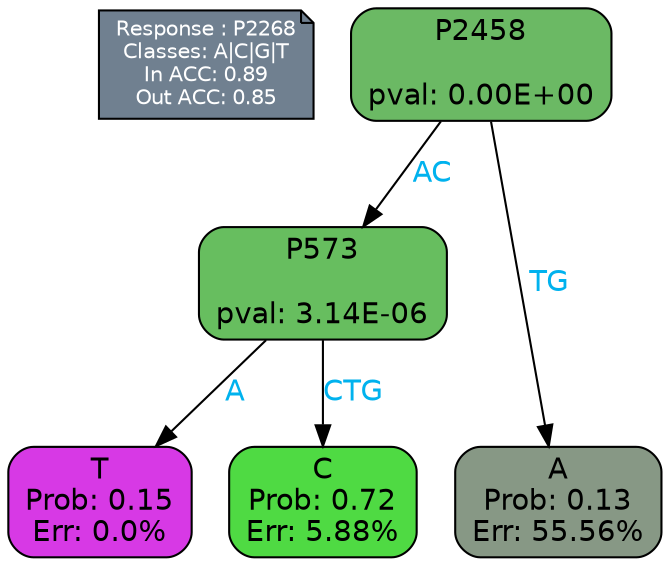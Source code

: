digraph Tree {
node [shape=box, style="filled, rounded", color="black", fontname=helvetica] ;
graph [ranksep=equally, splines=polylines, bgcolor=transparent, dpi=600] ;
edge [fontname=helvetica] ;
LEGEND [label="Response : P2268
Classes: A|C|G|T
In ACC: 0.89
Out ACC: 0.85
",shape=note,align=left,style=filled,fillcolor="slategray",fontcolor="white",fontsize=10];1 [label="P2458

pval: 0.00E+00", fillcolor="#6bb964"] ;
2 [label="P573

pval: 3.14E-06", fillcolor="#67be5f"] ;
3 [label="T
Prob: 0.15
Err: 0.0%", fillcolor="#d739e5"] ;
4 [label="C
Prob: 0.72
Err: 5.88%", fillcolor="#4fda43"] ;
5 [label="A
Prob: 0.13
Err: 55.56%", fillcolor="#879885"] ;
1 -> 2 [label="AC",fontcolor=deepskyblue2] ;
1 -> 5 [label="TG",fontcolor=deepskyblue2] ;
2 -> 3 [label="A",fontcolor=deepskyblue2] ;
2 -> 4 [label="CTG",fontcolor=deepskyblue2] ;
{rank = same; 3;4;5;}{rank = same; LEGEND;1;}}